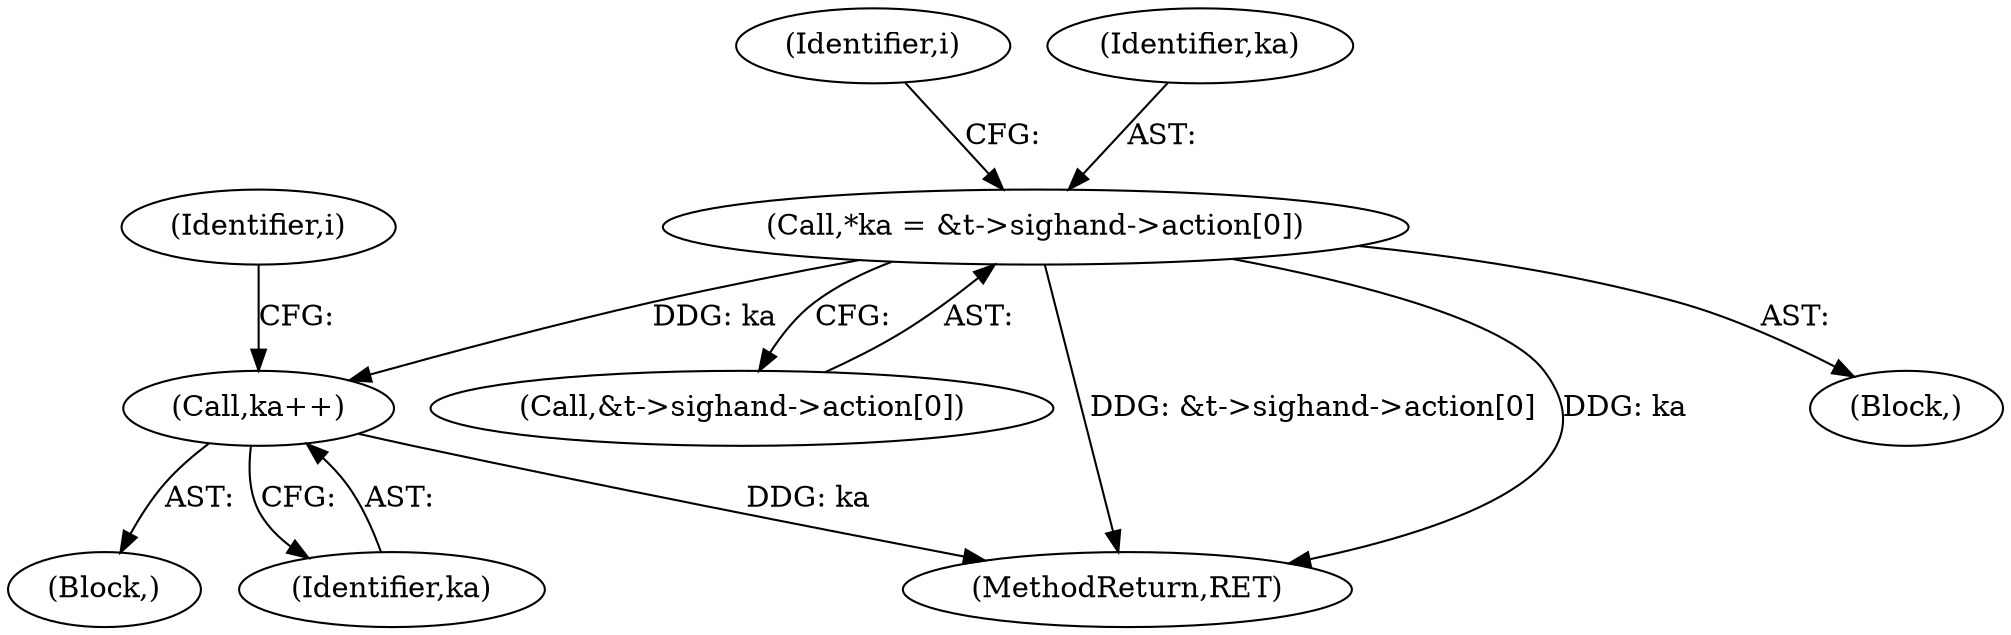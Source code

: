 digraph "0_linux_2ca39528c01a933f6689cd6505ce65bd6d68a530@array" {
"1000106" [label="(Call,*ka = &t->sighand->action[0])"];
"1000164" [label="(Call,ka++)"];
"1000124" [label="(Identifier,i)"];
"1000118" [label="(Identifier,i)"];
"1000108" [label="(Call,&t->sighand->action[0])"];
"1000166" [label="(MethodReturn,RET)"];
"1000103" [label="(Block,)"];
"1000125" [label="(Block,)"];
"1000106" [label="(Call,*ka = &t->sighand->action[0])"];
"1000165" [label="(Identifier,ka)"];
"1000164" [label="(Call,ka++)"];
"1000107" [label="(Identifier,ka)"];
"1000106" -> "1000103"  [label="AST: "];
"1000106" -> "1000108"  [label="CFG: "];
"1000107" -> "1000106"  [label="AST: "];
"1000108" -> "1000106"  [label="AST: "];
"1000118" -> "1000106"  [label="CFG: "];
"1000106" -> "1000166"  [label="DDG: &t->sighand->action[0]"];
"1000106" -> "1000166"  [label="DDG: ka"];
"1000106" -> "1000164"  [label="DDG: ka"];
"1000164" -> "1000125"  [label="AST: "];
"1000164" -> "1000165"  [label="CFG: "];
"1000165" -> "1000164"  [label="AST: "];
"1000124" -> "1000164"  [label="CFG: "];
"1000164" -> "1000166"  [label="DDG: ka"];
}
